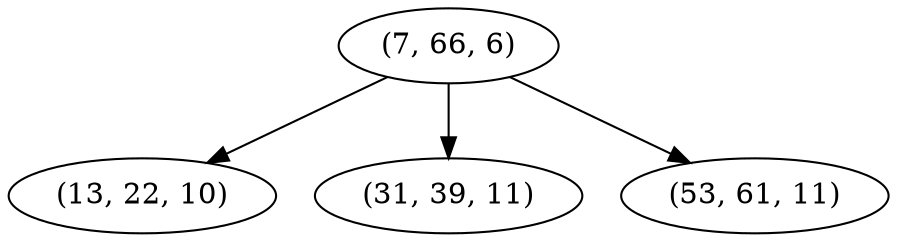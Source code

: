 digraph tree {
    "(7, 66, 6)";
    "(13, 22, 10)";
    "(31, 39, 11)";
    "(53, 61, 11)";
    "(7, 66, 6)" -> "(13, 22, 10)";
    "(7, 66, 6)" -> "(31, 39, 11)";
    "(7, 66, 6)" -> "(53, 61, 11)";
}
